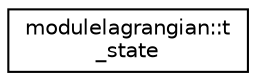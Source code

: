 digraph "Graphical Class Hierarchy"
{
 // LATEX_PDF_SIZE
  edge [fontname="Helvetica",fontsize="10",labelfontname="Helvetica",labelfontsize="10"];
  node [fontname="Helvetica",fontsize="10",shape=record];
  rankdir="LR";
  Node0 [label="modulelagrangian::t\l_state",height=0.2,width=0.4,color="black", fillcolor="white", style="filled",URL="$structmodulelagrangian_1_1t__state.html",tooltip=" "];
}
